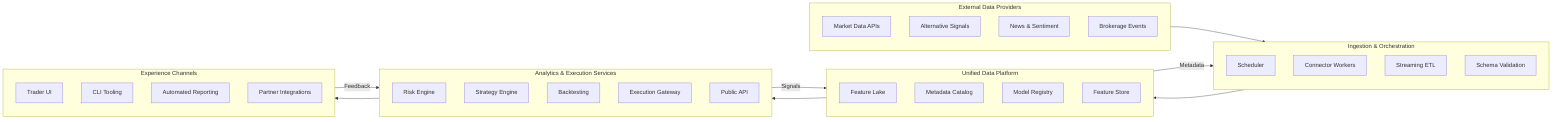 %% TradePulse system overview context diagram
flowchart LR
    subgraph External[External Data Providers]
        Mkt[Market Data APIs]
        Alt[Alternative Signals]
        News[News & Sentiment]
        Ops[Brokerage Events]
    end

    subgraph Ingestion[Ingestion & Orchestration]
        Sched[Scheduler]
        Connect[Connector Workers]
        Stream[Streaming ETL]
        Valid[Schema Validation]
    end

    subgraph Platform[Unified Data Platform]
        Lake[Feature Lake]
        Catalog[Metadata Catalog]
        Models[Model Registry]
        FS[Feature Store]
    end

    subgraph Services[Analytics & Execution Services]
        Risk[Risk Engine]
        Strat[Strategy Engine]
        Backtest[Backtesting]
        Exec[Execution Gateway]
        API[Public API]
    end

    subgraph Experience[Experience Channels]
        UI[Trader UI]
        CLI[CLI Tooling]
        Reports[Automated Reporting]
        Partners[Partner Integrations]
    end

    External --> Ingestion
    Ingestion --> Platform
    Platform --> Services
    Services --> Experience
    Experience -->|Feedback| Services
    Services -->|Signals| Platform
    Platform -->|Metadata| Ingestion